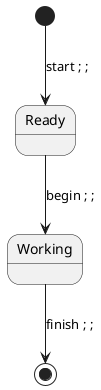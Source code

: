 @startuml
state "Ready" as r
state "Working" as w
[*] --> r : start ; ; 
r --> w : begin ; ; 
w --> [*] : finish ; ; 
@enduml